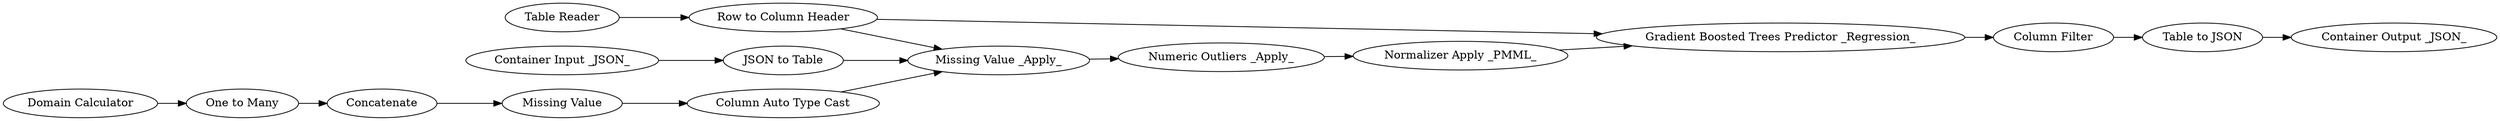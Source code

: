 digraph {
	"7967680256391183614_60" [label="One to Many"]
	"7967680256391183614_810" [label="Missing Value"]
	"7967680256391183614_817" [label="Column Auto Type Cast"]
	"-5404474240612176357_807" [label="Table Reader"]
	"4459319058509762359_819" [label="Column Filter"]
	"4459319058509762359_822" [label="Container Input _JSON_"]
	"7967680256391183614_9" [label="Missing Value _Apply_"]
	"4459319058509762359_826" [label="Container Output _JSON_"]
	"7967680256391183614_815" [label=Concatenate]
	"7967680256391183614_806" [label="Normalizer Apply _PMML_"]
	"4459319058509762359_827" [label="Table to JSON"]
	"-5404474240612176357_814" [label="Row to Column Header"]
	"4459319058509762359_825" [label="JSON to Table"]
	"7967680256391183614_11" [label="Numeric Outliers _Apply_"]
	"7967680256391183614_61" [label="Domain Calculator"]
	"4459319058509762359_818" [label="Gradient Boosted Trees Predictor _Regression_"]
	"7967680256391183614_817" -> "7967680256391183614_9"
	"-5404474240612176357_807" -> "-5404474240612176357_814"
	"-5404474240612176357_814" -> "7967680256391183614_9"
	"4459319058509762359_825" -> "7967680256391183614_9"
	"7967680256391183614_815" -> "7967680256391183614_810"
	"7967680256391183614_11" -> "7967680256391183614_806"
	"7967680256391183614_9" -> "7967680256391183614_11"
	"4459319058509762359_822" -> "4459319058509762359_825"
	"7967680256391183614_810" -> "7967680256391183614_817"
	"4459319058509762359_818" -> "4459319058509762359_819"
	"4459319058509762359_827" -> "4459319058509762359_826"
	"7967680256391183614_61" -> "7967680256391183614_60"
	"7967680256391183614_60" -> "7967680256391183614_815"
	"4459319058509762359_819" -> "4459319058509762359_827"
	"7967680256391183614_806" -> "4459319058509762359_818"
	"-5404474240612176357_814" -> "4459319058509762359_818"
	rankdir=LR
}
